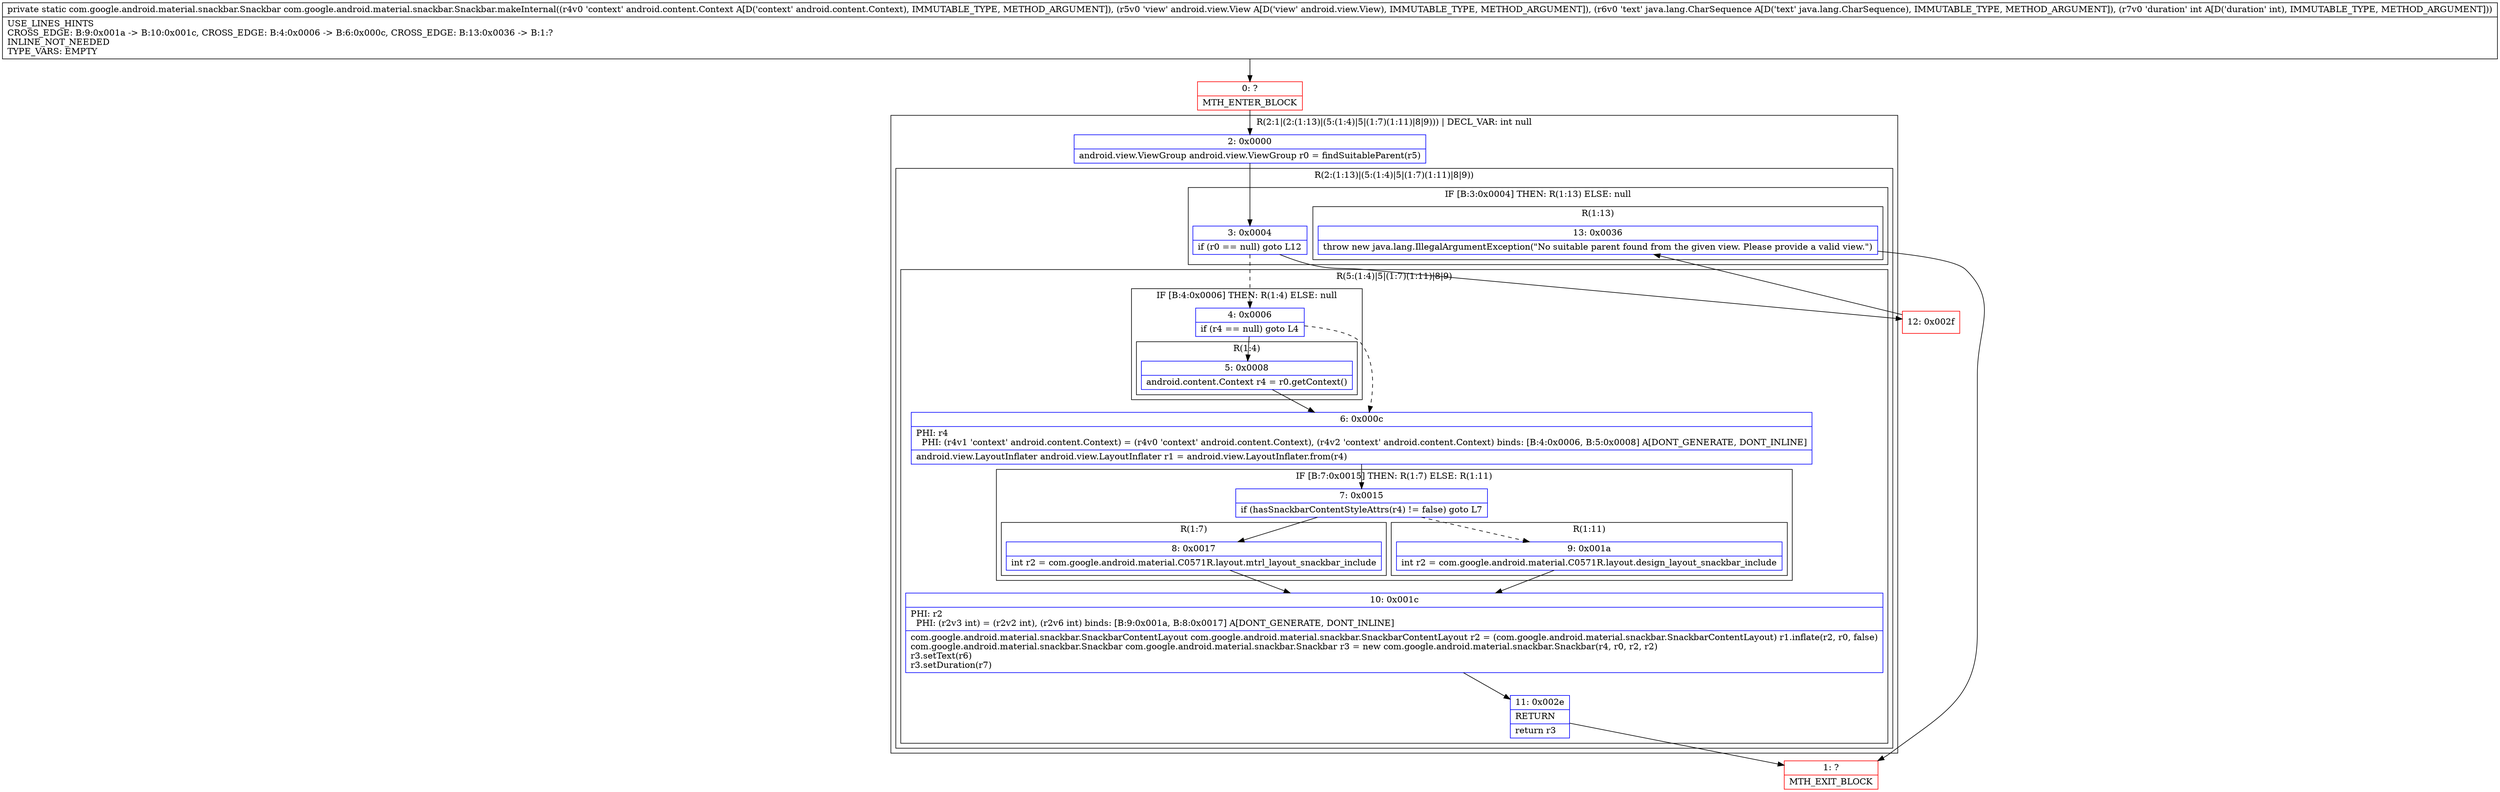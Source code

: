 digraph "CFG forcom.google.android.material.snackbar.Snackbar.makeInternal(Landroid\/content\/Context;Landroid\/view\/View;Ljava\/lang\/CharSequence;I)Lcom\/google\/android\/material\/snackbar\/Snackbar;" {
subgraph cluster_Region_1722346914 {
label = "R(2:1|(2:(1:13)|(5:(1:4)|5|(1:7)(1:11)|8|9))) | DECL_VAR: int null\l";
node [shape=record,color=blue];
Node_2 [shape=record,label="{2\:\ 0x0000|android.view.ViewGroup android.view.ViewGroup r0 = findSuitableParent(r5)\l}"];
subgraph cluster_Region_532918448 {
label = "R(2:(1:13)|(5:(1:4)|5|(1:7)(1:11)|8|9))";
node [shape=record,color=blue];
subgraph cluster_IfRegion_1458493107 {
label = "IF [B:3:0x0004] THEN: R(1:13) ELSE: null";
node [shape=record,color=blue];
Node_3 [shape=record,label="{3\:\ 0x0004|if (r0 == null) goto L12\l}"];
subgraph cluster_Region_661996442 {
label = "R(1:13)";
node [shape=record,color=blue];
Node_13 [shape=record,label="{13\:\ 0x0036|throw new java.lang.IllegalArgumentException(\"No suitable parent found from the given view. Please provide a valid view.\")\l}"];
}
}
subgraph cluster_Region_1607905242 {
label = "R(5:(1:4)|5|(1:7)(1:11)|8|9)";
node [shape=record,color=blue];
subgraph cluster_IfRegion_772914404 {
label = "IF [B:4:0x0006] THEN: R(1:4) ELSE: null";
node [shape=record,color=blue];
Node_4 [shape=record,label="{4\:\ 0x0006|if (r4 == null) goto L4\l}"];
subgraph cluster_Region_1238131286 {
label = "R(1:4)";
node [shape=record,color=blue];
Node_5 [shape=record,label="{5\:\ 0x0008|android.content.Context r4 = r0.getContext()\l}"];
}
}
Node_6 [shape=record,label="{6\:\ 0x000c|PHI: r4 \l  PHI: (r4v1 'context' android.content.Context) = (r4v0 'context' android.content.Context), (r4v2 'context' android.content.Context) binds: [B:4:0x0006, B:5:0x0008] A[DONT_GENERATE, DONT_INLINE]\l|android.view.LayoutInflater android.view.LayoutInflater r1 = android.view.LayoutInflater.from(r4)\l}"];
subgraph cluster_IfRegion_347189505 {
label = "IF [B:7:0x0015] THEN: R(1:7) ELSE: R(1:11)";
node [shape=record,color=blue];
Node_7 [shape=record,label="{7\:\ 0x0015|if (hasSnackbarContentStyleAttrs(r4) != false) goto L7\l}"];
subgraph cluster_Region_1581880916 {
label = "R(1:7)";
node [shape=record,color=blue];
Node_8 [shape=record,label="{8\:\ 0x0017|int r2 = com.google.android.material.C0571R.layout.mtrl_layout_snackbar_include\l}"];
}
subgraph cluster_Region_2125634687 {
label = "R(1:11)";
node [shape=record,color=blue];
Node_9 [shape=record,label="{9\:\ 0x001a|int r2 = com.google.android.material.C0571R.layout.design_layout_snackbar_include\l}"];
}
}
Node_10 [shape=record,label="{10\:\ 0x001c|PHI: r2 \l  PHI: (r2v3 int) = (r2v2 int), (r2v6 int) binds: [B:9:0x001a, B:8:0x0017] A[DONT_GENERATE, DONT_INLINE]\l|com.google.android.material.snackbar.SnackbarContentLayout com.google.android.material.snackbar.SnackbarContentLayout r2 = (com.google.android.material.snackbar.SnackbarContentLayout) r1.inflate(r2, r0, false)\lcom.google.android.material.snackbar.Snackbar com.google.android.material.snackbar.Snackbar r3 = new com.google.android.material.snackbar.Snackbar(r4, r0, r2, r2)\lr3.setText(r6)\lr3.setDuration(r7)\l}"];
Node_11 [shape=record,label="{11\:\ 0x002e|RETURN\l|return r3\l}"];
}
}
}
Node_0 [shape=record,color=red,label="{0\:\ ?|MTH_ENTER_BLOCK\l}"];
Node_1 [shape=record,color=red,label="{1\:\ ?|MTH_EXIT_BLOCK\l}"];
Node_12 [shape=record,color=red,label="{12\:\ 0x002f}"];
MethodNode[shape=record,label="{private static com.google.android.material.snackbar.Snackbar com.google.android.material.snackbar.Snackbar.makeInternal((r4v0 'context' android.content.Context A[D('context' android.content.Context), IMMUTABLE_TYPE, METHOD_ARGUMENT]), (r5v0 'view' android.view.View A[D('view' android.view.View), IMMUTABLE_TYPE, METHOD_ARGUMENT]), (r6v0 'text' java.lang.CharSequence A[D('text' java.lang.CharSequence), IMMUTABLE_TYPE, METHOD_ARGUMENT]), (r7v0 'duration' int A[D('duration' int), IMMUTABLE_TYPE, METHOD_ARGUMENT]))  | USE_LINES_HINTS\lCROSS_EDGE: B:9:0x001a \-\> B:10:0x001c, CROSS_EDGE: B:4:0x0006 \-\> B:6:0x000c, CROSS_EDGE: B:13:0x0036 \-\> B:1:?\lINLINE_NOT_NEEDED\lTYPE_VARS: EMPTY\l}"];
MethodNode -> Node_0;Node_2 -> Node_3;
Node_3 -> Node_4[style=dashed];
Node_3 -> Node_12;
Node_13 -> Node_1;
Node_4 -> Node_5;
Node_4 -> Node_6[style=dashed];
Node_5 -> Node_6;
Node_6 -> Node_7;
Node_7 -> Node_8;
Node_7 -> Node_9[style=dashed];
Node_8 -> Node_10;
Node_9 -> Node_10;
Node_10 -> Node_11;
Node_11 -> Node_1;
Node_0 -> Node_2;
Node_12 -> Node_13;
}

